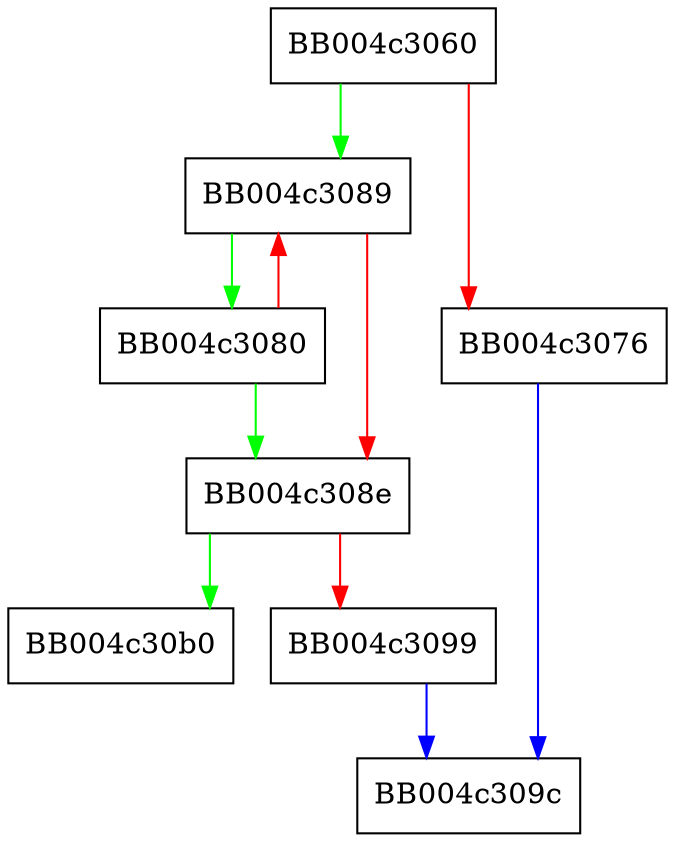 digraph ossl_quic_wire_decode_padding {
  node [shape="box"];
  graph [splines=ortho];
  BB004c3060 -> BB004c3089 [color="green"];
  BB004c3060 -> BB004c3076 [color="red"];
  BB004c3076 -> BB004c309c [color="blue"];
  BB004c3080 -> BB004c308e [color="green"];
  BB004c3080 -> BB004c3089 [color="red"];
  BB004c3089 -> BB004c3080 [color="green"];
  BB004c3089 -> BB004c308e [color="red"];
  BB004c308e -> BB004c30b0 [color="green"];
  BB004c308e -> BB004c3099 [color="red"];
  BB004c3099 -> BB004c309c [color="blue"];
}